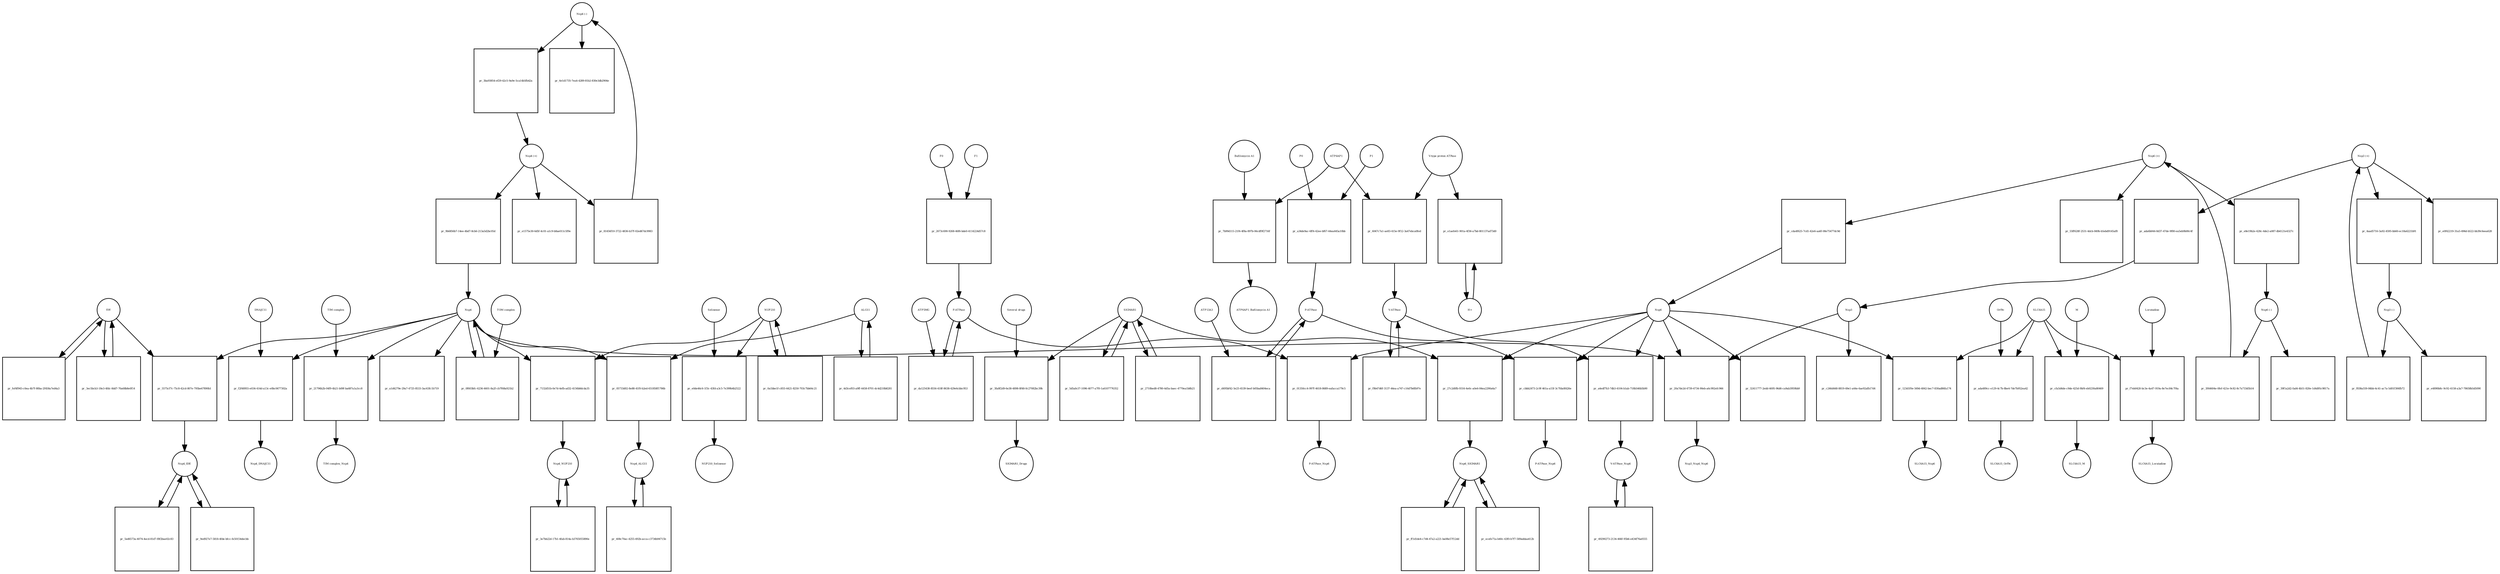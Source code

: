 strict digraph  {
"Nsp4 (-)" [annotation=urn_miriam_pubmed_32353859, bipartite=0, cls="nucleic acid feature", fontsize=4, label="Nsp4 (-)", shape=circle];
"pr_3ba93854-ef29-42c5-9a9e-5ca14b5fb42a" [annotation="", bipartite=1, cls=process, fontsize=4, label="pr_3ba93854-ef29-42c5-9a9e-5ca14b5fb42a", shape=square];
"Nsp4 (+)" [annotation=urn_miriam_pubmed_32353859, bipartite=0, cls="nucleic acid feature", fontsize=4, label="Nsp4 (+)", shape=circle];
"pr_9b6856b7-14ee-4bd7-8cb6-213a5d2bc05d" [annotation="", bipartite=1, cls=process, fontsize=4, label="pr_9b6856b7-14ee-4bd7-8cb6-213a5d2bc05d", shape=square];
Nsp4 [annotation="urn_miriam_ncbiprotein_BCD58761|urn_miriam_taxonomy_2697049", bipartite=0, cls=macromolecule, fontsize=4, label=Nsp4, shape=circle];
"pr_a1d4279e-29a7-4725-8533-3ac63fc1b719" [annotation="", bipartite=1, cls=process, fontsize=4, label="pr_a1d4279e-29a7-4725-8533-3ac63fc1b719", shape=square];
"pr_e1575e30-6d5f-4c01-a1c9-b8ae011c5f9e" [annotation="", bipartite=1, cls=process, fontsize=4, label="pr_e1575e30-6d5f-4c01-a1c9-b8ae011c5f9e", shape=square];
"pr_5575cf7c-75c8-42cd-807e-795be67890b1" [annotation="", bipartite=1, cls=process, fontsize=4, label="pr_5575cf7c-75c8-42cd-807e-795be67890b1", shape=square];
IDE [annotation="urn_miriam_uniprot_P14735|urn_miriam_pubmed_32353859|urn_miriam_doi_10.1210%2Fmend-4-8-1125|urn_miriam_taxonomy_10116", bipartite=0, cls=macromolecule, fontsize=4, label=IDE, shape=circle];
Nsp4_IDE [annotation="", bipartite=0, cls=complex, fontsize=4, label=Nsp4_IDE, shape=circle];
"pr_9ed927e7-5818-4fde-bfcc-fe50154decbb" [annotation="", bipartite=1, cls=process, fontsize=4, label="pr_9ed927e7-5818-4fde-bfcc-fe50154decbb", shape=square];
"pr_7132d51b-0e7d-4efb-ad32-4156b8dcda35" [annotation="", bipartite=1, cls=process, fontsize=4, label="pr_7132d51b-0e7d-4efb-ad32-4156b8dcda35", shape=square];
NUP210 [annotation="urn_miriam_uniprot_Q8TEM1|urn_miriam_pubmed_14517331", bipartite=0, cls=macromolecule, fontsize=4, label=NUP210, shape=circle];
Nsp4_NUP210 [annotation=urn_miriam_pubmed_14517331, bipartite=0, cls=complex, fontsize=4, label=Nsp4_NUP210, shape=circle];
"pr_5ed6573a-4074-4ecd-81d7-f8f2bae02c83" [annotation="", bipartite=1, cls=process, fontsize=4, label="pr_5ed6573a-4074-4ecd-81d7-f8f2bae02c83", shape=square];
"pr_f2f48955-e034-414d-a13c-e0bc0677302a" [annotation="", bipartite=1, cls=process, fontsize=4, label="pr_f2f48955-e034-414d-a13c-e0bc0677302a", shape=square];
DNAJC11 [annotation="urn_miriam_uniprot_Q9NVH1|urn_miriam_pubmed_32353859|urn_miriam_pubmed_25997101", bipartite=0, cls=macromolecule, fontsize=4, label=DNAJC11, shape=circle];
Nsp4_DNAJC11 [annotation="urn_miriam_pubmed_25997101|urn_miriam_pubmed_32353859", bipartite=0, cls=complex, fontsize=4, label=Nsp4_DNAJC11, shape=circle];
"pr_3e7bb22d-17b1-4fab-814a-b3765055890e" [annotation="", bipartite=1, cls=process, fontsize=4, label="pr_3e7bb22d-17b1-4fab-814a-b3765055890e", shape=square];
"pr_05733d02-8e88-41f0-b2ed-651858f1786b" [annotation="", bipartite=1, cls=process, fontsize=4, label="pr_05733d02-8e88-41f0-b2ed-651858f1786b", shape=square];
ALG11 [annotation="urn_miriam_uniprot_Q2TAA5|urn_miriam_pubmed_20080937", bipartite=0, cls=macromolecule, fontsize=4, label=ALG11, shape=circle];
Nsp4_ALG11 [annotation=urn_miriam_pubmed_20080937, bipartite=0, cls=complex, fontsize=4, label=Nsp4_ALG11, shape=circle];
"pr_81456f10-3722-4836-b37f-02ed67dc9983" [annotation="", bipartite=1, cls=process, fontsize=4, label="pr_81456f10-3722-4836-b37f-02ed67dc9983", shape=square];
"pr_6e1d1735-7ea4-4289-81b2-830e3db2904e" [annotation="", bipartite=1, cls=process, fontsize=4, label="pr_6e1d1735-7ea4-4289-81b2-830e3db2904e", shape=square];
"Nsp6 (-)" [annotation=urn_miriam_pubmed_32353859, bipartite=0, cls="nucleic acid feature", fontsize=4, label="Nsp6 (-)", shape=circle];
"pr_3f44604e-0fef-421e-9c82-8c7a733d5b14" [annotation="", bipartite=1, cls=process, fontsize=4, label="pr_3f44604e-0fef-421e-9c82-8c7a733d5b14", shape=square];
"Nsp6 (+)" [annotation=urn_miriam_pubmed_32353859, bipartite=0, cls="nucleic acid feature", fontsize=4, label="Nsp6 (+)", shape=circle];
"pr_cda4f625-7cd1-42e6-aa6f-08e75477dc9d" [annotation="", bipartite=1, cls=process, fontsize=4, label="pr_cda4f625-7cd1-42e6-aa6f-08e75477dc9d", shape=square];
Nsp6 [annotation="urn_miriam_taxonomy_2697049|urn_miriam_pubmed_32353859", bipartite=0, cls=macromolecule, fontsize=4, label=Nsp6, shape=circle];
"pr_32411777-2edd-4695-96d6-ca9ab3959bb9" [annotation="", bipartite=1, cls=process, fontsize=4, label="pr_32411777-2edd-4695-96d6-ca9ab3959bb9", shape=square];
"pr_55ff628f-2531-4dcb-849b-b5ebd9145af8" [annotation="", bipartite=1, cls=process, fontsize=4, label="pr_55ff628f-2531-4dcb-849b-b5ebd9145af8", shape=square];
"pr_01350cc4-997f-4618-8689-eafacca179c5" [annotation="", bipartite=1, cls=process, fontsize=4, label="pr_01350cc4-997f-4618-8689-eafacca179c5", shape=square];
"F-ATPase" [annotation=urn_miriam_uniprot_O75964, bipartite=0, cls=complex, fontsize=4, label="F-ATPase", shape=circle];
"F-ATPase_Nsp6" [annotation="", bipartite=0, cls=complex, fontsize=4, label="F-ATPase_Nsp6", shape=circle];
"pr_cbbb2473-2c9f-461a-a15f-3c7fda0fd26e" [annotation="", bipartite=1, cls=process, fontsize=4, label="pr_cbbb2473-2c9f-461a-a15f-3c7fda0fd26e", shape=square];
"P-ATPase" [annotation="", bipartite=0, cls=complex, fontsize=4, label="P-ATPase", shape=circle];
"P-ATPase_Nsp6" [annotation="", bipartite=0, cls=complex, fontsize=4, label="P-ATPase_Nsp6", shape=circle];
"pr_27c2d0fb-9316-4e0c-a0e6-84ea2290a6a7" [annotation="", bipartite=1, cls=process, fontsize=4, label="pr_27c2d0fb-9316-4e0c-a0e6-84ea2290a6a7", shape=square];
SIGMAR1 [annotation="urn_miriam_uniprot_Q99720|urn_miriam_doi_10.1074%2Fjbc.272.43.27107|urn_miriam_pubmed_32353859|urn_miriam_pubmed_10406945", bipartite=0, cls=macromolecule, fontsize=4, label=SIGMAR1, shape=circle];
Nsp6_SIGMAR1 [annotation=urn_miriam_pubmed_10406945, bipartite=0, cls=complex, fontsize=4, label=Nsp6_SIGMAR1, shape=circle];
"pr_ecefe71a-b40c-43f0-b7f7-589addaa412b" [annotation="", bipartite=1, cls=process, fontsize=4, label="pr_ecefe71a-b40c-43f0-b7f7-589addaa412b", shape=square];
"pr_a4edf7b3-7db3-4104-b1ab-718b546b5b90" [annotation="", bipartite=1, cls=process, fontsize=4, label="pr_a4edf7b3-7db3-4104-b1ab-718b546b5b90", shape=square];
"V-ATPase" [annotation=urn_miriam_uniprot_Q15904, bipartite=0, cls=complex, fontsize=4, label="V-ATPase", shape=circle];
"V-ATPase_Nsp6" [annotation=urn_miriam_uniprot_Q15904, bipartite=0, cls=complex, fontsize=4, label="V-ATPase_Nsp6", shape=circle];
"pr_e8e19b2e-428c-4de2-a087-db4121e4327c" [annotation="", bipartite=1, cls=process, fontsize=4, label="pr_e8e19b2e-428c-4de2-a087-db4121e4327c", shape=square];
"pr_39f1a2d2-fad4-4b51-820e-1d4d95c9817a" [annotation="", bipartite=1, cls=process, fontsize=4, label="pr_39f1a2d2-fad4-4b51-820e-1d4d95c9817a", shape=square];
"pr_21796b2b-04f9-4b21-b09f-ba687a1a3cc8" [annotation="", bipartite=1, cls=process, fontsize=4, label="pr_21796b2b-04f9-4b21-b09f-ba687a1a3cc8", shape=square];
"TIM complex" [annotation="", bipartite=0, cls=complex, fontsize=4, label="TIM complex", shape=circle];
"TIM complex_Nsp4" [annotation=urn_miriam_pubmed_32353859, bipartite=0, cls=complex, fontsize=4, label="TIM complex_Nsp4", shape=circle];
"pr_fef4f945-c0ea-4b7f-80ba-2f458a7ed4a3" [annotation="", bipartite=1, cls=process, fontsize=4, label="pr_fef4f945-c0ea-4b7f-80ba-2f458a7ed4a3", shape=square];
"Nsp3 (-)" [annotation=urn_miriam_pubmed_32353859, bipartite=0, cls="nucleic acid feature", fontsize=4, label="Nsp3 (-)", shape=circle];
"pr_f838a559-84bb-4c41-ac7a-5d01f306fb72" [annotation="", bipartite=1, cls=process, fontsize=4, label="pr_f838a559-84bb-4c41-ac7a-5d01f306fb72", shape=square];
"Nsp3 (+)" [annotation=urn_miriam_pubmed_32353859, bipartite=0, cls="nucleic acid feature", fontsize=4, label="Nsp3 (+)", shape=circle];
"pr_4aad5716-3a92-4595-bb60-ec18a6221b91" [annotation="", bipartite=1, cls=process, fontsize=4, label="pr_4aad5716-3a92-4595-bb60-ec18a6221b91", shape=square];
"pr_ada6b044-8d37-47de-9f80-ea5eb9b00c4f" [annotation="", bipartite=1, cls=process, fontsize=4, label="pr_ada6b044-8d37-47de-9f80-ea5eb9b00c4f", shape=square];
Nsp3 [annotation="urn_miriam_taxonomy_2697049|urn_miriam_pubmed_32353859", bipartite=0, cls=macromolecule, fontsize=4, label=Nsp3, shape=circle];
"pr_e4890b8c-9c92-4158-a3a7-78658b5d5090" [annotation="", bipartite=1, cls=process, fontsize=4, label="pr_e4890b8c-9c92-4158-a3a7-78658b5d5090", shape=square];
"pr_e0f42219-31a5-496d-b522-bb39c6eea628" [annotation="", bipartite=1, cls=process, fontsize=4, label="pr_e0f42219-31a5-496d-b522-bb39c6eea628", shape=square];
"pr_c246d448-8819-49e1-a44e-6ae92afb17d4" [annotation="", bipartite=1, cls=process, fontsize=4, label="pr_c246d448-8819-49e1-a44e-6ae92afb17d4", shape=square];
"pr_20a7de2d-4739-4734-90eb-a6c992efc966" [annotation="", bipartite=1, cls=process, fontsize=4, label="pr_20a7de2d-4739-4734-90eb-a6c992efc966", shape=square];
Nsp3_Nsp4_Nsp6 [annotation="urn_miriam_pubmed_32353859|urn_miriam_pubmed_29128390|urn_miriam_doi_10.1016%2Fj.virol.2017.07.019|urn_miriam_taxonomy_694009", bipartite=0, cls=complex, fontsize=4, label=Nsp3_Nsp4_Nsp6, shape=circle];
"pr_e0de46c6-1f3c-43fd-a3c5-7e399b4b2522" [annotation="", bipartite=1, cls=process, fontsize=4, label="pr_e0de46c6-1f3c-43fd-a3c5-7e399b4b2522", shape=square];
Selinexor [annotation=urn_miriam_pubmed_32353859, bipartite=0, cls="simple chemical", fontsize=4, label=Selinexor, shape=circle];
NUP210_Selinexor [annotation=urn_miriam_pubmed_32353859, bipartite=0, cls=complex, fontsize=4, label=NUP210_Selinexor, shape=circle];
"pr_123d1f0e-569d-4842-bec7-830ad86fa174" [annotation="", bipartite=1, cls=process, fontsize=4, label="pr_123d1f0e-569d-4842-bec7-830ad86fa174", shape=square];
SLC6A15 [annotation="urn_miriam_pubmed_32353859|urn_miriam_uniprot_Q8IY34", bipartite=0, cls=macromolecule, fontsize=4, label=SLC6A15, shape=circle];
SLC6A15_Nsp6 [annotation=urn_miriam_pubmed_32353859, bipartite=0, cls=complex, fontsize=4, label=SLC6A15_Nsp6, shape=circle];
"pr_ada489cc-e129-4c7b-8be4-7de7b952ea42" [annotation="", bipartite=1, cls=process, fontsize=4, label="pr_ada489cc-e129-4c7b-8be4-7de7b952ea42", shape=square];
Orf9c [annotation=urn_miriam_taxonomy_2697049, bipartite=0, cls=macromolecule, fontsize=4, label=Orf9c, shape=circle];
SLC6A15_Orf9c [annotation=urn_miriam_pubmed_32353859, bipartite=0, cls=complex, fontsize=4, label=SLC6A15_Orf9c, shape=circle];
"pr_cfa5d4de-c9de-425d-9bf4-eb0230a80469" [annotation="", bipartite=1, cls=process, fontsize=4, label="pr_cfa5d4de-c9de-425d-9bf4-eb0230a80469", shape=square];
M [annotation=urn_miriam_taxonomy_2697049, bipartite=0, cls=macromolecule, fontsize=4, label=M, shape=circle];
SLC6A15_M [annotation=urn_miriam_pubmed_32353859, bipartite=0, cls=complex, fontsize=4, label=SLC6A15_M, shape=circle];
"pr_f7eb0420-bc3e-4a47-919a-8e7ec84c7f4a" [annotation="", bipartite=1, cls=process, fontsize=4, label="pr_f7eb0420-bc3e-4a47-919a-8e7ec84c7f4a", shape=square];
Loratadine [annotation=urn_miriam_pubmed_123134323, bipartite=0, cls="simple chemical", fontsize=4, label=Loratadine, shape=circle];
SLC6A15_Loratadine [annotation="", bipartite=0, cls=complex, fontsize=4, label=SLC6A15_Loratadine, shape=circle];
ATP6AP1 [annotation="urn_miriam_uniprot_Q15904|urn_miriam_pubmed_27231034", bipartite=0, cls=macromolecule, fontsize=4, label=ATP6AP1, shape=circle];
"pr_7b99d115-21f4-4f8a-897b-06cdf9f2716f" [annotation="", bipartite=1, cls=process, fontsize=4, label="pr_7b99d115-21f4-4f8a-897b-06cdf9f2716f", shape=square];
"Bafilomycin A1" [annotation="", bipartite=0, cls="simple chemical", fontsize=4, label="Bafilomycin A1", shape=circle];
"ATP6AP1_Bafilomycin A1" [annotation="", bipartite=0, cls=complex, fontsize=4, label="ATP6AP1_Bafilomycin A1", shape=circle];
"Several drugs" [annotation="", bipartite=0, cls="simple chemical", fontsize=4, label="Several drugs", shape=circle];
"pr_3fa8f2d9-6e38-4898-8f48-0c27082bc39b" [annotation="", bipartite=1, cls=process, fontsize=4, label="pr_3fa8f2d9-6e38-4898-8f48-0c27082bc39b", shape=square];
SIGMAR1_Drugs [annotation=urn_miriam_pubmed_32353859, bipartite=0, cls=complex, fontsize=4, label=SIGMAR1_Drugs, shape=circle];
"pr_0f603bfc-6236-4601-8a2f-cb7f68a921b2" [annotation="", bipartite=1, cls=process, fontsize=4, label="pr_0f603bfc-6236-4601-8a2f-cb7f68a921b2", shape=square];
"TOM complex" [annotation="", bipartite=0, cls=complex, fontsize=4, label="TOM complex", shape=circle];
ATP13A3 [annotation=urn_miriam_uniprot_Q9H7F0, bipartite=0, cls=macromolecule, fontsize=4, label=ATP13A3, shape=circle];
"pr_d495bf42-5e25-4539-beef-b05ba8404eca" [annotation="", bipartite=1, cls=process, fontsize=4, label="pr_d495bf42-5e25-4539-beef-b05ba8404eca", shape=square];
P1 [annotation="", bipartite=0, cls=complex, fontsize=4, label=P1, shape=circle];
"pr_a34de9ac-6ff4-42ee-bf67-44ea445a10bb" [annotation="", bipartite=1, cls=process, fontsize=4, label="pr_a34de9ac-6ff4-42ee-bf67-44ea445a10bb", shape=square];
P0 [annotation="", bipartite=0, cls=complex, fontsize=4, label=P0, shape=circle];
"pr_0a1bbe1f-c855-4421-8250-703c7bb64c21" [annotation="", bipartite=1, cls=process, fontsize=4, label="pr_0a1bbe1f-c855-4421-8250-703c7bb64c21", shape=square];
"pr_3ec5bcb3-18e3-4fdc-8dd7-70a68b8e0f14" [annotation="", bipartite=1, cls=process, fontsize=4, label="pr_3ec5bcb3-18e3-4fdc-8dd7-70a68b8e0f14", shape=square];
"pr_5d5afe37-1096-4077-a7f0-1a6107776352" [annotation="", bipartite=1, cls=process, fontsize=4, label="pr_5d5afe37-1096-4077-a7f0-1a6107776352", shape=square];
"pr_2710bed8-4780-4d5a-baec-4770ea1b8b21" [annotation="", bipartite=1, cls=process, fontsize=4, label="pr_2710bed8-4780-4d5a-baec-4770ea1b8b21", shape=square];
"pr_ff1d1de4-c7d4-47a2-a221-ba08e57f12dd" [annotation="", bipartite=1, cls=process, fontsize=4, label="pr_ff1d1de4-c7d4-47a2-a221-ba08e57f12dd", shape=square];
"pr_408c70ac-4255-492b-acca-c3734b94715b" [annotation="", bipartite=1, cls=process, fontsize=4, label="pr_408c70ac-4255-492b-acca-c3734b94715b", shape=square];
"pr_4d3cef03-a9ff-4458-8701-dc4d218b8281" [annotation="", bipartite=1, cls=process, fontsize=4, label="pr_4d3cef03-a9ff-4458-8701-dc4d218b8281", shape=square];
"H+" [annotation="urn_miriam_obo.chebi_CHEBI%3A15378", bipartite=0, cls="simple chemical", fontsize=4, label="H+", shape=circle];
"pr_e1aefe61-901a-4f36-a7bd-801137ad73d0" [annotation="", bipartite=1, cls=process, fontsize=4, label="pr_e1aefe61-901a-4f36-a7bd-801137ad73d0", shape=square];
"V-type proton ATPase" [annotation="urn_miriam_obo.go_GO%3A0046611", bipartite=0, cls=complex, fontsize=4, label="V-type proton ATPase", shape=circle];
"pr_6047c7a1-ae83-415e-9f12-3a47ebca0fed" [annotation="", bipartite=1, cls=process, fontsize=4, label="pr_6047c7a1-ae83-415e-9f12-3a47ebca0fed", shape=square];
"pr_f9b47d6f-3137-44ea-a747-c16d7b6fb97e" [annotation="", bipartite=1, cls=process, fontsize=4, label="pr_f9b47d6f-3137-44ea-a747-c16d7b6fb97e", shape=square];
"pr_49290273-2134-466f-95b6-e434f76a0555" [annotation="", bipartite=1, cls=process, fontsize=4, label="pr_49290273-2134-466f-95b6-e434f76a0555", shape=square];
ATP5MG [annotation=urn_miriam_uniprot_O75964, bipartite=0, cls=macromolecule, fontsize=4, label=ATP5MG, shape=circle];
"pr_da125438-8556-418f-8638-429e6cbbc953" [annotation="", bipartite=1, cls=process, fontsize=4, label="pr_da125438-8556-418f-8638-429e6cbbc953", shape=square];
F1 [annotation="", bipartite=0, cls=complex, fontsize=4, label=F1, shape=circle];
"pr_2673c690-9268-46f6-bde0-4114224d57c8" [annotation="", bipartite=1, cls=process, fontsize=4, label="pr_2673c690-9268-46f6-bde0-4114224d57c8", shape=square];
F0 [annotation="", bipartite=0, cls=complex, fontsize=4, label=F0, shape=circle];
"Nsp4 (-)" -> "pr_3ba93854-ef29-42c5-9a9e-5ca14b5fb42a"  [annotation="", interaction_type=consumption];
"Nsp4 (-)" -> "pr_6e1d1735-7ea4-4289-81b2-830e3db2904e"  [annotation="", interaction_type=consumption];
"pr_3ba93854-ef29-42c5-9a9e-5ca14b5fb42a" -> "Nsp4 (+)"  [annotation="", interaction_type=production];
"Nsp4 (+)" -> "pr_9b6856b7-14ee-4bd7-8cb6-213a5d2bc05d"  [annotation="", interaction_type=consumption];
"Nsp4 (+)" -> "pr_e1575e30-6d5f-4c01-a1c9-b8ae011c5f9e"  [annotation="", interaction_type=consumption];
"Nsp4 (+)" -> "pr_81456f10-3722-4836-b37f-02ed67dc9983"  [annotation="", interaction_type=consumption];
"pr_9b6856b7-14ee-4bd7-8cb6-213a5d2bc05d" -> Nsp4  [annotation="", interaction_type=production];
Nsp4 -> "pr_a1d4279e-29a7-4725-8533-3ac63fc1b719"  [annotation="", interaction_type=consumption];
Nsp4 -> "pr_5575cf7c-75c8-42cd-807e-795be67890b1"  [annotation="", interaction_type=consumption];
Nsp4 -> "pr_7132d51b-0e7d-4efb-ad32-4156b8dcda35"  [annotation="", interaction_type=consumption];
Nsp4 -> "pr_f2f48955-e034-414d-a13c-e0bc0677302a"  [annotation="", interaction_type=consumption];
Nsp4 -> "pr_05733d02-8e88-41f0-b2ed-651858f1786b"  [annotation="", interaction_type=consumption];
Nsp4 -> "pr_21796b2b-04f9-4b21-b09f-ba687a1a3cc8"  [annotation="", interaction_type=consumption];
Nsp4 -> "pr_20a7de2d-4739-4734-90eb-a6c992efc966"  [annotation="", interaction_type=consumption];
Nsp4 -> "pr_0f603bfc-6236-4601-8a2f-cb7f68a921b2"  [annotation="", interaction_type=consumption];
"pr_5575cf7c-75c8-42cd-807e-795be67890b1" -> Nsp4_IDE  [annotation="", interaction_type=production];
IDE -> "pr_5575cf7c-75c8-42cd-807e-795be67890b1"  [annotation="", interaction_type=consumption];
IDE -> "pr_fef4f945-c0ea-4b7f-80ba-2f458a7ed4a3"  [annotation="", interaction_type=consumption];
IDE -> "pr_3ec5bcb3-18e3-4fdc-8dd7-70a68b8e0f14"  [annotation="", interaction_type=consumption];
Nsp4_IDE -> "pr_9ed927e7-5818-4fde-bfcc-fe50154decbb"  [annotation="", interaction_type=consumption];
Nsp4_IDE -> "pr_5ed6573a-4074-4ecd-81d7-f8f2bae02c83"  [annotation="", interaction_type=consumption];
"pr_9ed927e7-5818-4fde-bfcc-fe50154decbb" -> Nsp4_IDE  [annotation="", interaction_type=production];
"pr_7132d51b-0e7d-4efb-ad32-4156b8dcda35" -> Nsp4_NUP210  [annotation="", interaction_type=production];
NUP210 -> "pr_7132d51b-0e7d-4efb-ad32-4156b8dcda35"  [annotation="", interaction_type=consumption];
NUP210 -> "pr_e0de46c6-1f3c-43fd-a3c5-7e399b4b2522"  [annotation="", interaction_type=consumption];
NUP210 -> "pr_0a1bbe1f-c855-4421-8250-703c7bb64c21"  [annotation="", interaction_type=consumption];
Nsp4_NUP210 -> "pr_3e7bb22d-17b1-4fab-814a-b3765055890e"  [annotation="", interaction_type=consumption];
"pr_5ed6573a-4074-4ecd-81d7-f8f2bae02c83" -> Nsp4_IDE  [annotation="", interaction_type=production];
"pr_f2f48955-e034-414d-a13c-e0bc0677302a" -> Nsp4_DNAJC11  [annotation="", interaction_type=production];
DNAJC11 -> "pr_f2f48955-e034-414d-a13c-e0bc0677302a"  [annotation="", interaction_type=consumption];
"pr_3e7bb22d-17b1-4fab-814a-b3765055890e" -> Nsp4_NUP210  [annotation="", interaction_type=production];
"pr_05733d02-8e88-41f0-b2ed-651858f1786b" -> Nsp4_ALG11  [annotation="", interaction_type=production];
ALG11 -> "pr_05733d02-8e88-41f0-b2ed-651858f1786b"  [annotation="", interaction_type=consumption];
ALG11 -> "pr_4d3cef03-a9ff-4458-8701-dc4d218b8281"  [annotation="", interaction_type=consumption];
Nsp4_ALG11 -> "pr_408c70ac-4255-492b-acca-c3734b94715b"  [annotation="", interaction_type=consumption];
"pr_81456f10-3722-4836-b37f-02ed67dc9983" -> "Nsp4 (-)"  [annotation="", interaction_type=production];
"Nsp6 (-)" -> "pr_3f44604e-0fef-421e-9c82-8c7a733d5b14"  [annotation="", interaction_type=consumption];
"Nsp6 (-)" -> "pr_39f1a2d2-fad4-4b51-820e-1d4d95c9817a"  [annotation="", interaction_type=consumption];
"pr_3f44604e-0fef-421e-9c82-8c7a733d5b14" -> "Nsp6 (+)"  [annotation="", interaction_type=production];
"Nsp6 (+)" -> "pr_cda4f625-7cd1-42e6-aa6f-08e75477dc9d"  [annotation="", interaction_type=consumption];
"Nsp6 (+)" -> "pr_55ff628f-2531-4dcb-849b-b5ebd9145af8"  [annotation="", interaction_type=consumption];
"Nsp6 (+)" -> "pr_e8e19b2e-428c-4de2-a087-db4121e4327c"  [annotation="", interaction_type=consumption];
"pr_cda4f625-7cd1-42e6-aa6f-08e75477dc9d" -> Nsp6  [annotation="", interaction_type=production];
Nsp6 -> "pr_32411777-2edd-4695-96d6-ca9ab3959bb9"  [annotation="", interaction_type=consumption];
Nsp6 -> "pr_01350cc4-997f-4618-8689-eafacca179c5"  [annotation="", interaction_type=consumption];
Nsp6 -> "pr_cbbb2473-2c9f-461a-a15f-3c7fda0fd26e"  [annotation="", interaction_type=consumption];
Nsp6 -> "pr_27c2d0fb-9316-4e0c-a0e6-84ea2290a6a7"  [annotation="", interaction_type=consumption];
Nsp6 -> "pr_a4edf7b3-7db3-4104-b1ab-718b546b5b90"  [annotation="", interaction_type=consumption];
Nsp6 -> "pr_20a7de2d-4739-4734-90eb-a6c992efc966"  [annotation="", interaction_type=consumption];
Nsp6 -> "pr_123d1f0e-569d-4842-bec7-830ad86fa174"  [annotation="", interaction_type=consumption];
"pr_01350cc4-997f-4618-8689-eafacca179c5" -> "F-ATPase_Nsp6"  [annotation="", interaction_type=production];
"F-ATPase" -> "pr_01350cc4-997f-4618-8689-eafacca179c5"  [annotation="", interaction_type=consumption];
"F-ATPase" -> "pr_da125438-8556-418f-8638-429e6cbbc953"  [annotation="", interaction_type=consumption];
"pr_cbbb2473-2c9f-461a-a15f-3c7fda0fd26e" -> "P-ATPase_Nsp6"  [annotation="", interaction_type=production];
"P-ATPase" -> "pr_cbbb2473-2c9f-461a-a15f-3c7fda0fd26e"  [annotation="", interaction_type=consumption];
"P-ATPase" -> "pr_d495bf42-5e25-4539-beef-b05ba8404eca"  [annotation="", interaction_type=consumption];
"pr_27c2d0fb-9316-4e0c-a0e6-84ea2290a6a7" -> Nsp6_SIGMAR1  [annotation="", interaction_type=production];
SIGMAR1 -> "pr_27c2d0fb-9316-4e0c-a0e6-84ea2290a6a7"  [annotation="", interaction_type=consumption];
SIGMAR1 -> "pr_3fa8f2d9-6e38-4898-8f48-0c27082bc39b"  [annotation="", interaction_type=consumption];
SIGMAR1 -> "pr_5d5afe37-1096-4077-a7f0-1a6107776352"  [annotation="", interaction_type=consumption];
SIGMAR1 -> "pr_2710bed8-4780-4d5a-baec-4770ea1b8b21"  [annotation="", interaction_type=consumption];
Nsp6_SIGMAR1 -> "pr_ecefe71a-b40c-43f0-b7f7-589addaa412b"  [annotation="", interaction_type=consumption];
Nsp6_SIGMAR1 -> "pr_ff1d1de4-c7d4-47a2-a221-ba08e57f12dd"  [annotation="", interaction_type=consumption];
"pr_ecefe71a-b40c-43f0-b7f7-589addaa412b" -> Nsp6_SIGMAR1  [annotation="", interaction_type=production];
"pr_a4edf7b3-7db3-4104-b1ab-718b546b5b90" -> "V-ATPase_Nsp6"  [annotation="", interaction_type=production];
"V-ATPase" -> "pr_a4edf7b3-7db3-4104-b1ab-718b546b5b90"  [annotation="", interaction_type=consumption];
"V-ATPase" -> "pr_f9b47d6f-3137-44ea-a747-c16d7b6fb97e"  [annotation="", interaction_type=consumption];
"V-ATPase_Nsp6" -> "pr_49290273-2134-466f-95b6-e434f76a0555"  [annotation="", interaction_type=consumption];
"pr_e8e19b2e-428c-4de2-a087-db4121e4327c" -> "Nsp6 (-)"  [annotation="", interaction_type=production];
"pr_21796b2b-04f9-4b21-b09f-ba687a1a3cc8" -> "TIM complex_Nsp4"  [annotation="", interaction_type=production];
"TIM complex" -> "pr_21796b2b-04f9-4b21-b09f-ba687a1a3cc8"  [annotation="", interaction_type=consumption];
"pr_fef4f945-c0ea-4b7f-80ba-2f458a7ed4a3" -> IDE  [annotation="", interaction_type=production];
"Nsp3 (-)" -> "pr_f838a559-84bb-4c41-ac7a-5d01f306fb72"  [annotation="", interaction_type=consumption];
"Nsp3 (-)" -> "pr_e4890b8c-9c92-4158-a3a7-78658b5d5090"  [annotation="", interaction_type=consumption];
"pr_f838a559-84bb-4c41-ac7a-5d01f306fb72" -> "Nsp3 (+)"  [annotation="", interaction_type=production];
"Nsp3 (+)" -> "pr_4aad5716-3a92-4595-bb60-ec18a6221b91"  [annotation="", interaction_type=consumption];
"Nsp3 (+)" -> "pr_ada6b044-8d37-47de-9f80-ea5eb9b00c4f"  [annotation="", interaction_type=consumption];
"Nsp3 (+)" -> "pr_e0f42219-31a5-496d-b522-bb39c6eea628"  [annotation="", interaction_type=consumption];
"pr_4aad5716-3a92-4595-bb60-ec18a6221b91" -> "Nsp3 (-)"  [annotation="", interaction_type=production];
"pr_ada6b044-8d37-47de-9f80-ea5eb9b00c4f" -> Nsp3  [annotation="", interaction_type=production];
Nsp3 -> "pr_c246d448-8819-49e1-a44e-6ae92afb17d4"  [annotation="", interaction_type=consumption];
Nsp3 -> "pr_20a7de2d-4739-4734-90eb-a6c992efc966"  [annotation="", interaction_type=consumption];
"pr_20a7de2d-4739-4734-90eb-a6c992efc966" -> Nsp3_Nsp4_Nsp6  [annotation="", interaction_type=production];
"pr_e0de46c6-1f3c-43fd-a3c5-7e399b4b2522" -> NUP210_Selinexor  [annotation="", interaction_type=production];
Selinexor -> "pr_e0de46c6-1f3c-43fd-a3c5-7e399b4b2522"  [annotation="", interaction_type=consumption];
"pr_123d1f0e-569d-4842-bec7-830ad86fa174" -> SLC6A15_Nsp6  [annotation="", interaction_type=production];
SLC6A15 -> "pr_123d1f0e-569d-4842-bec7-830ad86fa174"  [annotation="", interaction_type=consumption];
SLC6A15 -> "pr_ada489cc-e129-4c7b-8be4-7de7b952ea42"  [annotation="", interaction_type=consumption];
SLC6A15 -> "pr_cfa5d4de-c9de-425d-9bf4-eb0230a80469"  [annotation="", interaction_type=consumption];
SLC6A15 -> "pr_f7eb0420-bc3e-4a47-919a-8e7ec84c7f4a"  [annotation="", interaction_type=consumption];
"pr_ada489cc-e129-4c7b-8be4-7de7b952ea42" -> SLC6A15_Orf9c  [annotation="", interaction_type=production];
Orf9c -> "pr_ada489cc-e129-4c7b-8be4-7de7b952ea42"  [annotation="", interaction_type=consumption];
"pr_cfa5d4de-c9de-425d-9bf4-eb0230a80469" -> SLC6A15_M  [annotation="", interaction_type=production];
M -> "pr_cfa5d4de-c9de-425d-9bf4-eb0230a80469"  [annotation="", interaction_type=consumption];
"pr_f7eb0420-bc3e-4a47-919a-8e7ec84c7f4a" -> SLC6A15_Loratadine  [annotation="", interaction_type=production];
Loratadine -> "pr_f7eb0420-bc3e-4a47-919a-8e7ec84c7f4a"  [annotation="", interaction_type=consumption];
ATP6AP1 -> "pr_7b99d115-21f4-4f8a-897b-06cdf9f2716f"  [annotation="", interaction_type=consumption];
ATP6AP1 -> "pr_6047c7a1-ae83-415e-9f12-3a47ebca0fed"  [annotation="", interaction_type=consumption];
"pr_7b99d115-21f4-4f8a-897b-06cdf9f2716f" -> "ATP6AP1_Bafilomycin A1"  [annotation="", interaction_type=production];
"Bafilomycin A1" -> "pr_7b99d115-21f4-4f8a-897b-06cdf9f2716f"  [annotation="", interaction_type=consumption];
"Several drugs" -> "pr_3fa8f2d9-6e38-4898-8f48-0c27082bc39b"  [annotation="", interaction_type=consumption];
"pr_3fa8f2d9-6e38-4898-8f48-0c27082bc39b" -> SIGMAR1_Drugs  [annotation="", interaction_type=production];
"pr_0f603bfc-6236-4601-8a2f-cb7f68a921b2" -> Nsp4  [annotation="", interaction_type=production];
"TOM complex" -> "pr_0f603bfc-6236-4601-8a2f-cb7f68a921b2"  [annotation="urn_miriam_pubmed_32353859|urn_miriam_taxonomy_2697049", interaction_type=stimulation];
ATP13A3 -> "pr_d495bf42-5e25-4539-beef-b05ba8404eca"  [annotation="", interaction_type=consumption];
"pr_d495bf42-5e25-4539-beef-b05ba8404eca" -> "P-ATPase"  [annotation="", interaction_type=production];
P1 -> "pr_a34de9ac-6ff4-42ee-bf67-44ea445a10bb"  [annotation="", interaction_type=consumption];
"pr_a34de9ac-6ff4-42ee-bf67-44ea445a10bb" -> "P-ATPase"  [annotation="", interaction_type=production];
P0 -> "pr_a34de9ac-6ff4-42ee-bf67-44ea445a10bb"  [annotation="", interaction_type=consumption];
"pr_0a1bbe1f-c855-4421-8250-703c7bb64c21" -> NUP210  [annotation="", interaction_type=production];
"pr_3ec5bcb3-18e3-4fdc-8dd7-70a68b8e0f14" -> IDE  [annotation="", interaction_type=production];
"pr_5d5afe37-1096-4077-a7f0-1a6107776352" -> SIGMAR1  [annotation="", interaction_type=production];
"pr_2710bed8-4780-4d5a-baec-4770ea1b8b21" -> SIGMAR1  [annotation="", interaction_type=production];
"pr_ff1d1de4-c7d4-47a2-a221-ba08e57f12dd" -> Nsp6_SIGMAR1  [annotation="", interaction_type=production];
"pr_408c70ac-4255-492b-acca-c3734b94715b" -> Nsp4_ALG11  [annotation="", interaction_type=production];
"pr_4d3cef03-a9ff-4458-8701-dc4d218b8281" -> ALG11  [annotation="", interaction_type=production];
"H+" -> "pr_e1aefe61-901a-4f36-a7bd-801137ad73d0"  [annotation="", interaction_type=consumption];
"pr_e1aefe61-901a-4f36-a7bd-801137ad73d0" -> "H+"  [annotation="", interaction_type=production];
"V-type proton ATPase" -> "pr_e1aefe61-901a-4f36-a7bd-801137ad73d0"  [annotation=urn_miriam_pubmed_22335796, interaction_type=catalysis];
"V-type proton ATPase" -> "pr_6047c7a1-ae83-415e-9f12-3a47ebca0fed"  [annotation="", interaction_type=consumption];
"pr_6047c7a1-ae83-415e-9f12-3a47ebca0fed" -> "V-ATPase"  [annotation="", interaction_type=production];
"pr_f9b47d6f-3137-44ea-a747-c16d7b6fb97e" -> "V-ATPase"  [annotation="", interaction_type=production];
"pr_49290273-2134-466f-95b6-e434f76a0555" -> "V-ATPase_Nsp6"  [annotation="", interaction_type=production];
ATP5MG -> "pr_da125438-8556-418f-8638-429e6cbbc953"  [annotation="", interaction_type=consumption];
"pr_da125438-8556-418f-8638-429e6cbbc953" -> "F-ATPase"  [annotation="", interaction_type=production];
F1 -> "pr_2673c690-9268-46f6-bde0-4114224d57c8"  [annotation="", interaction_type=consumption];
"pr_2673c690-9268-46f6-bde0-4114224d57c8" -> "F-ATPase"  [annotation="", interaction_type=production];
F0 -> "pr_2673c690-9268-46f6-bde0-4114224d57c8"  [annotation="", interaction_type=consumption];
}
